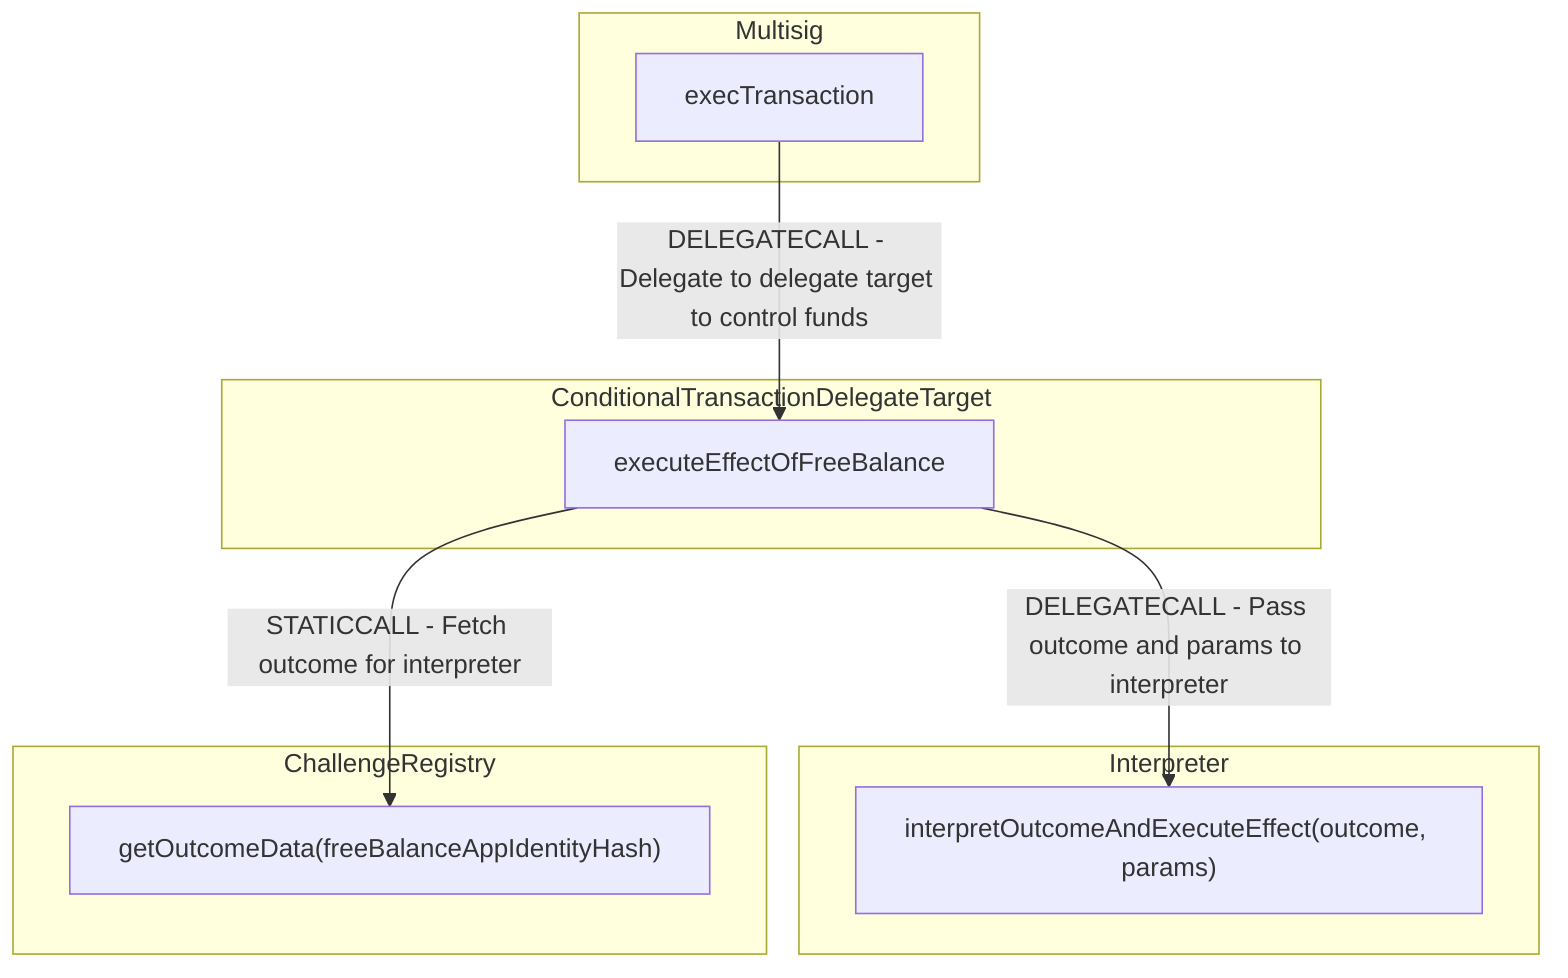 graph TB

    subgraph Interpreter
        interpretOutcomeAndExecuteEffect["interpretOutcomeAndExecuteEffect(outcome, params)"]
    end

    subgraph ChallengeRegistry
        getOutcome["getOutcomeData(freeBalanceAppIdentityHash)"]
    end

    subgraph ConditionalTransactionDelegateTarget
        executeEffectOfFreeBalance
        executeEffectOfFreeBalance
          -->|DELEGATECALL - Pass outcome and params to interpreter| interpretOutcomeAndExecuteEffect
        executeEffectOfFreeBalance
          -->|STATICCALL - Fetch outcome for interpreter| getOutcome
    end

    subgraph Multisig
        execTransaction
          -->|DELEGATECALL - Delegate to delegate target to control funds |executeEffectOfFreeBalance
    end
